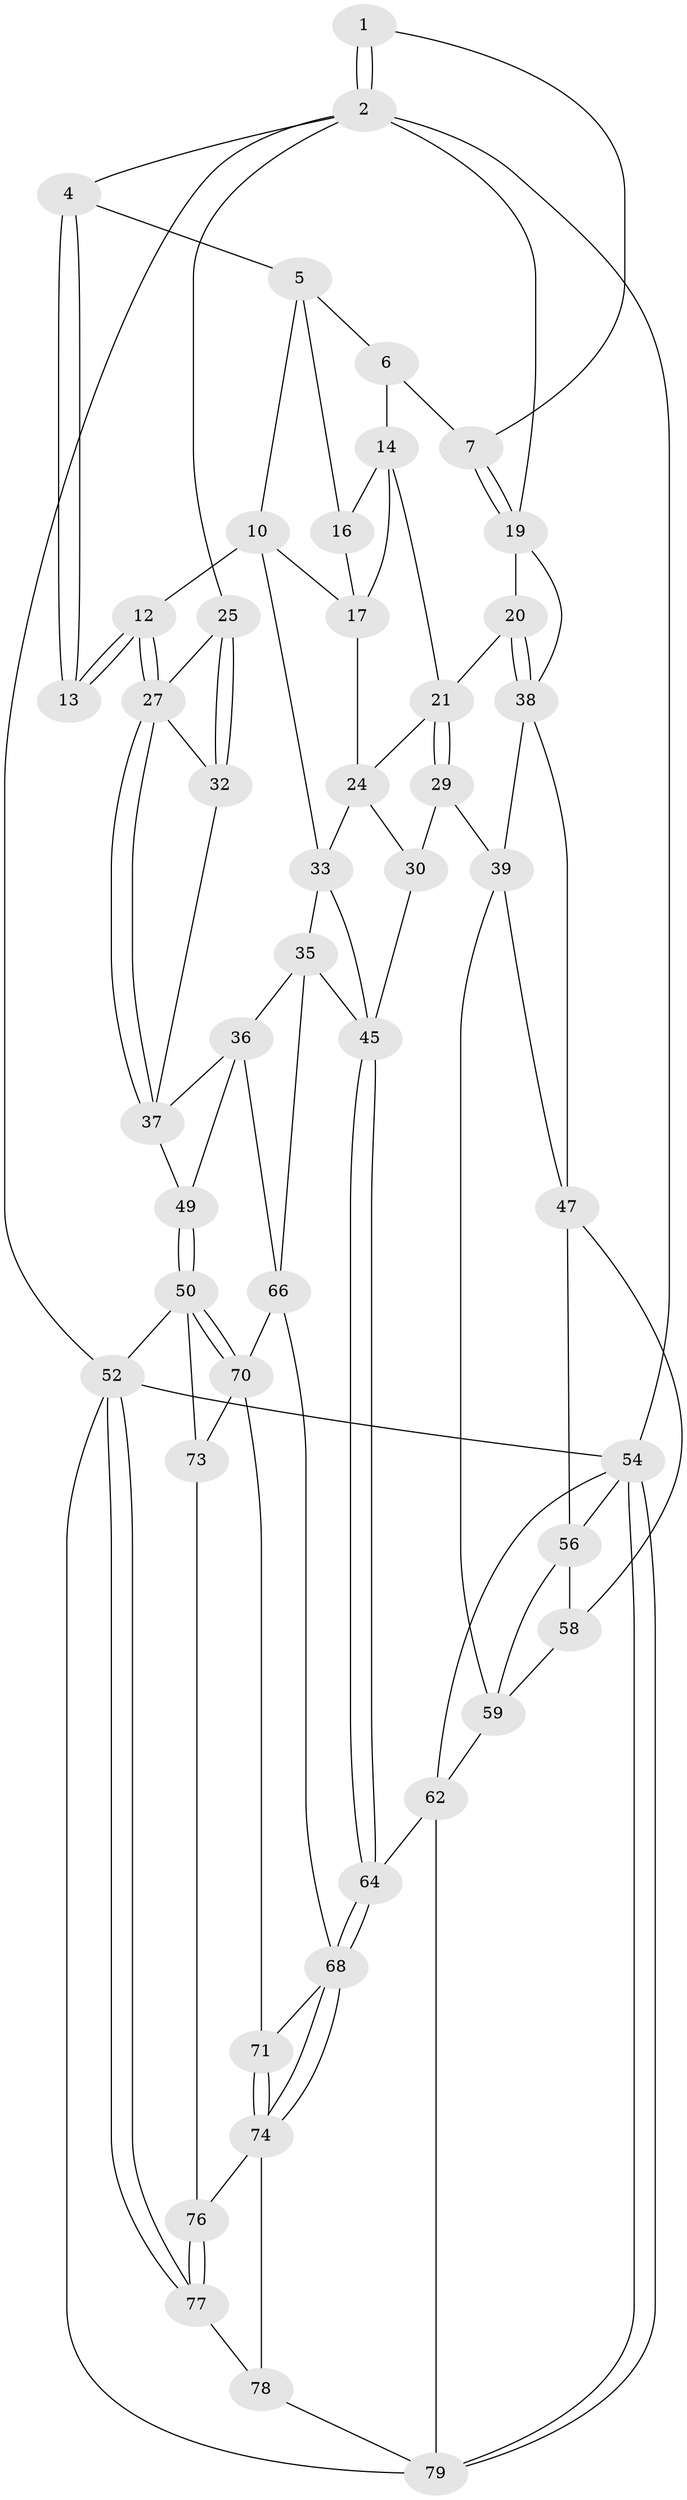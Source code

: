 // original degree distribution, {3: 0.0375, 6: 0.2375, 5: 0.4875, 4: 0.2375}
// Generated by graph-tools (version 1.1) at 2025/11/02/27/25 16:11:52]
// undirected, 48 vertices, 105 edges
graph export_dot {
graph [start="1"]
  node [color=gray90,style=filled];
  1 [pos="+0.7199875948841347+0"];
  2 [pos="+1+0",super="+3"];
  4 [pos="+0.13934840797234593+0"];
  5 [pos="+0.46678226141830326+0",super="+9"];
  6 [pos="+0.5570996848652437+0",super="+8"];
  7 [pos="+0.7475535058823195+0.1614821352982868"];
  10 [pos="+0.31374124318034974+0.23903535863309266",super="+11"];
  12 [pos="+0.2938729168013269+0.23409404162735972"];
  13 [pos="+0.24603338896675786+0.1982505484965729"];
  14 [pos="+0.5956728958795638+0.22284152250833464",super="+15"];
  16 [pos="+0.4759443669609434+0.16671130679548835"];
  17 [pos="+0.4514525130034755+0.23564323171600432",super="+18"];
  19 [pos="+0.7902889345527015+0.209571393633791",super="+23"];
  20 [pos="+0.7727768634423706+0.2654233309033825"];
  21 [pos="+0.6135620243926294+0.2396124630221392",super="+22"];
  24 [pos="+0.4990262344056779+0.32127796830545136",super="+31"];
  25 [pos="+0+0",super="+26"];
  27 [pos="+0.11223557233577118+0.3217016169725079",super="+28"];
  29 [pos="+0.6216716924750817+0.361202034170784",super="+41"];
  30 [pos="+0.5404592770783224+0.4028764257361316",super="+44"];
  32 [pos="+0+0.1416035602115242"];
  33 [pos="+0.45576080373127936+0.37225009145101323",super="+34"];
  35 [pos="+0.2891019391228272+0.41700660560972874",super="+60"];
  36 [pos="+0.27284394801010736+0.4231405639039996",super="+65"];
  37 [pos="+0.1372032501619418+0.37580609172701673",super="+43"];
  38 [pos="+0.7832250658297147+0.29479852079654884",super="+42"];
  39 [pos="+0.7870857342537448+0.3359103984951832",super="+40"];
  45 [pos="+0.5201307129927222+0.6243538086606257",super="+46"];
  47 [pos="+1+0.3679778560184654",super="+48"];
  49 [pos="+0+0.6181034253265347"];
  50 [pos="+0+0.6231284013595719",super="+51"];
  52 [pos="+0+1",super="+53"];
  54 [pos="+1+1",super="+55"];
  56 [pos="+1+0.6214176792312116",super="+57"];
  58 [pos="+0.8484504332554214+0.4793844387191802"];
  59 [pos="+0.7829865024049245+0.49017241402619843",super="+61"];
  62 [pos="+0.7016366692981171+0.7209360471734448",super="+63"];
  64 [pos="+0.5827677410437375+0.7426021000103884"];
  66 [pos="+0.26161289960619183+0.6379240887314473",super="+67"];
  68 [pos="+0.5791833846520488+0.7432026101316003",super="+69"];
  70 [pos="+0.16206649830212563+0.6998215955839481",super="+72"];
  71 [pos="+0.2380708577365125+0.7715727379011927"];
  73 [pos="+0.14756484913944462+0.8546111570709858"];
  74 [pos="+0.2993328792073957+0.8636137712240985",super="+75"];
  76 [pos="+0.14802053081951091+0.8574699811989166"];
  77 [pos="+0.1164424588011236+0.9288973712236215"];
  78 [pos="+0.27753383600842463+0.9947361231757629"];
  79 [pos="+0.6652721411763063+1",super="+80"];
  1 -- 2;
  1 -- 2;
  1 -- 7;
  2 -- 54;
  2 -- 25;
  2 -- 4;
  2 -- 52;
  2 -- 19;
  4 -- 5;
  4 -- 13;
  4 -- 13;
  5 -- 6;
  5 -- 16;
  5 -- 10;
  6 -- 14;
  6 -- 7;
  7 -- 19;
  7 -- 19;
  10 -- 17;
  10 -- 33;
  10 -- 12;
  12 -- 13;
  12 -- 13;
  12 -- 27;
  12 -- 27;
  14 -- 16;
  14 -- 17;
  14 -- 21;
  16 -- 17;
  17 -- 24;
  19 -- 20;
  19 -- 38;
  20 -- 21;
  20 -- 38;
  20 -- 38;
  21 -- 29;
  21 -- 29;
  21 -- 24;
  24 -- 33;
  24 -- 30;
  25 -- 32;
  25 -- 32;
  25 -- 27;
  27 -- 37;
  27 -- 37;
  27 -- 32;
  29 -- 30 [weight=2];
  29 -- 39;
  30 -- 45;
  32 -- 37;
  33 -- 45;
  33 -- 35;
  35 -- 36;
  35 -- 66;
  35 -- 45;
  36 -- 37;
  36 -- 49;
  36 -- 66;
  37 -- 49;
  38 -- 39;
  38 -- 47;
  39 -- 47;
  39 -- 59;
  45 -- 64;
  45 -- 64;
  47 -- 58;
  47 -- 56;
  49 -- 50;
  49 -- 50;
  50 -- 70;
  50 -- 70;
  50 -- 73;
  50 -- 52;
  52 -- 77;
  52 -- 77;
  52 -- 54;
  52 -- 79;
  54 -- 79;
  54 -- 79;
  54 -- 56;
  54 -- 62;
  56 -- 59;
  56 -- 58;
  58 -- 59;
  59 -- 62;
  62 -- 64;
  62 -- 79;
  64 -- 68;
  64 -- 68;
  66 -- 68;
  66 -- 70;
  68 -- 74;
  68 -- 74;
  68 -- 71;
  70 -- 73;
  70 -- 71;
  71 -- 74;
  71 -- 74;
  73 -- 76;
  74 -- 76;
  74 -- 78;
  76 -- 77;
  76 -- 77;
  77 -- 78;
  78 -- 79;
}
